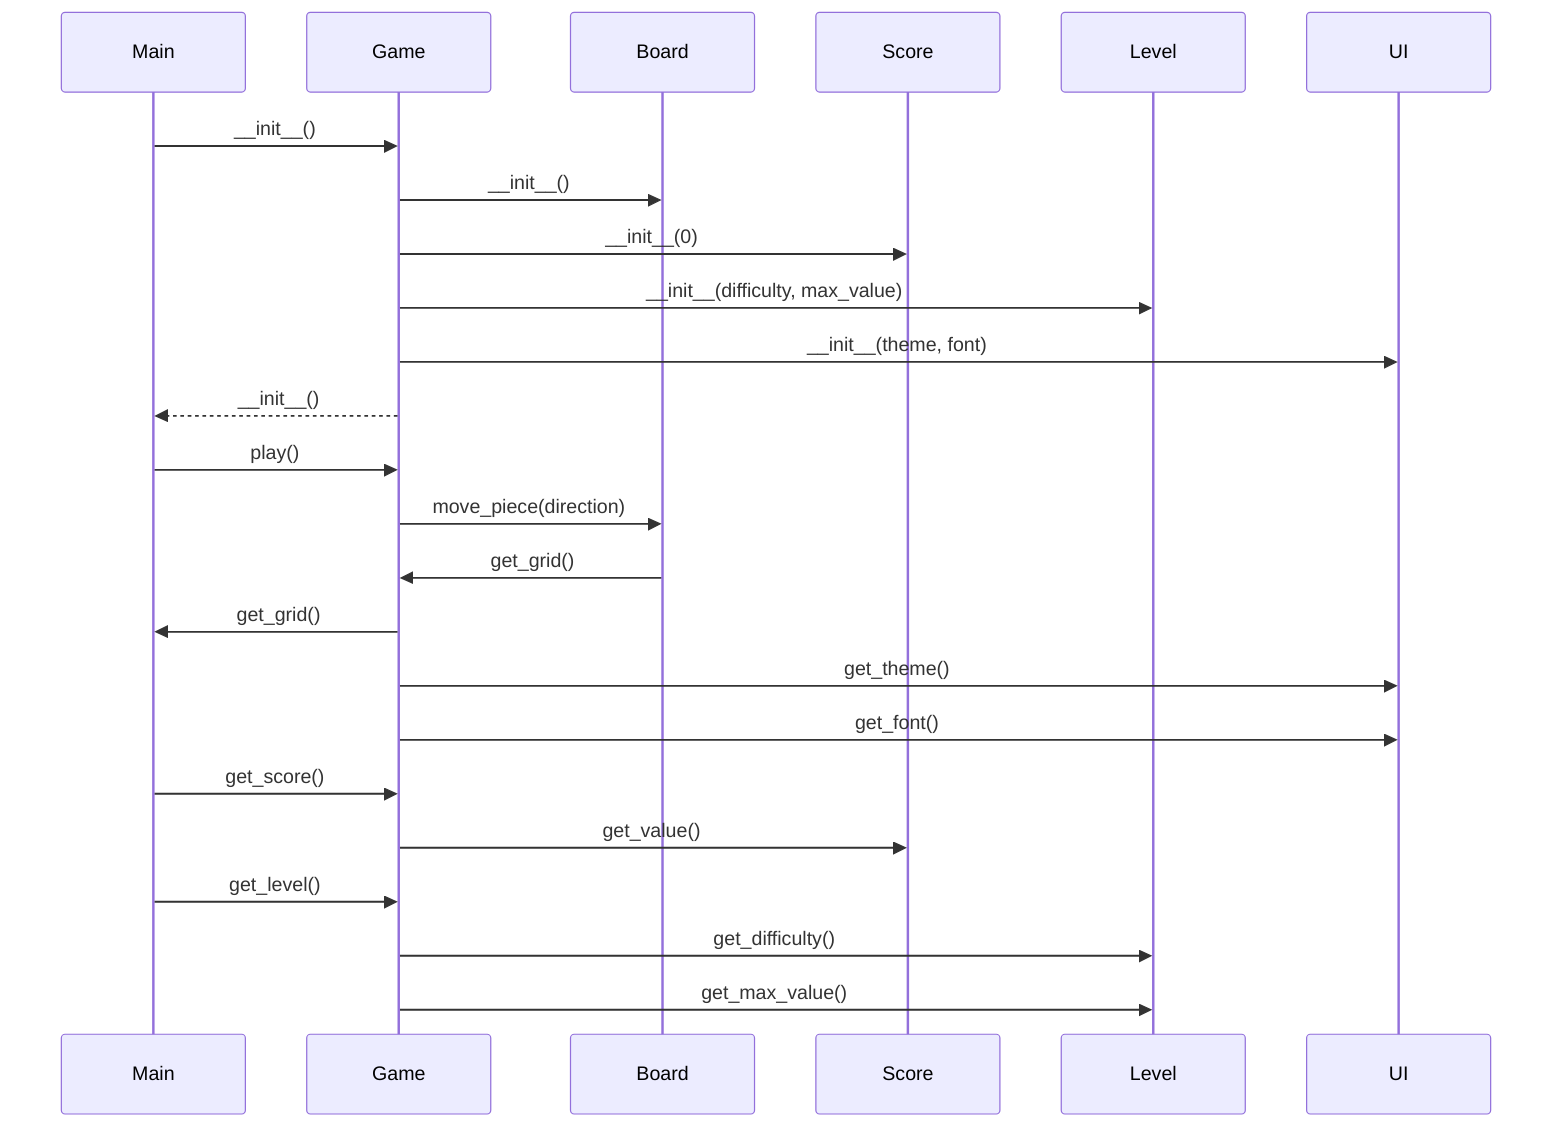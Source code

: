 sequenceDiagram
    participant M as Main
    participant G as Game
    participant B as Board
    participant S as Score
    participant L as Level
    participant U as UI
    M->>G: __init__()
    G->>B: __init__()
    G->>S: __init__(0)
    G->>L: __init__(difficulty, max_value)
    G->>U: __init__(theme, font)
    G-->>M: __init__()
    M->>G: play()
    G->>B: move_piece(direction)
    B->>G: get_grid()
    G->>M: get_grid()
    G->>U: get_theme()
    G->>U: get_font()
    M->>G: get_score()
    G->>S: get_value()
    M->>G: get_level()
    G->>L: get_difficulty()
    G->>L: get_max_value()